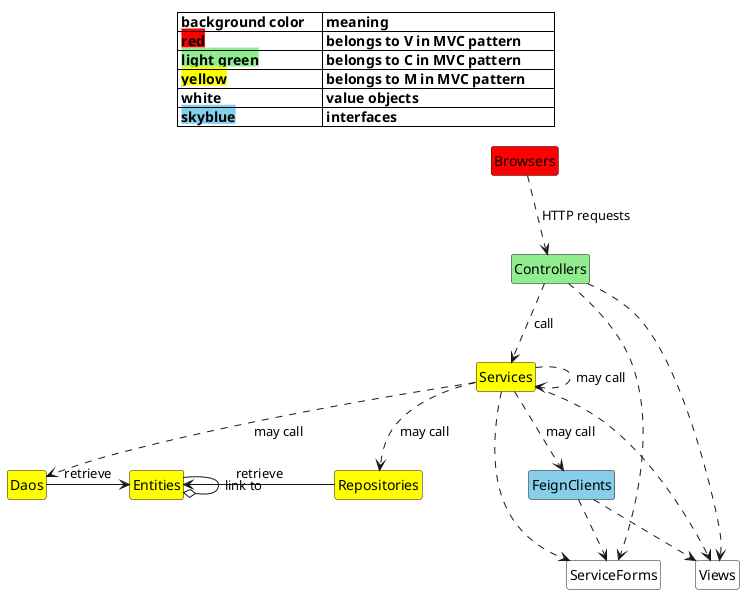 @startuml

hide circle
hide empty member

scale max 800 width

title
  |= background color     |= meaning                            |
  | <back:red>red</back>  | belongs to V in MVC pattern         |
  | <back:lightgreen>light green</back>  | belongs to C in MVC pattern     |
  | <back:yellow>yellow</back>  | belongs to M in MVC pattern   |
  | <back:white>white</back>  | value objects   |
  | <back:skyblue>skyblue</back>  | interfaces   |
end title


together {

  class ServiceForms  #white
  class Views         #white
}



together {
  class Browsers #red
  class Controllers  #lightgreen
  class Services     #yellow

}
class FeignClients #skyblue

together {

    together {

      class Entities  #yellow
      class Repositories  #yellow
    }
    class Daos  #yellow

}


Browsers ..> Controllers : HTTP requests

Controllers ..> Services : call
Services ..> Services : may call
Services ..> Repositories : may call
Services ..> Daos : may call
Services ..> FeignClients : may call

Daos -> Entities : retrieve
Entities <- Repositories : retrieve
Entities --o Entities : link to

Controllers ..> Views
Controllers ..> ServiceForms

Services ..> Views
Services ..> ServiceForms

FeignClients ..> Views
FeignClients ..> ServiceForms




@enduml